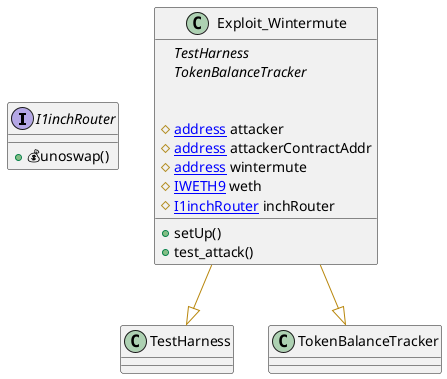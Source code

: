 @startuml

interface I1inchRouter {
    ' -- inheritance --

    ' -- usingFor --

    ' -- vars --

    ' -- methods --
	+💰unoswap()

}


class Exploit_Wintermute {
    ' -- inheritance --
	{abstract}TestHarness
	{abstract}TokenBalanceTracker

    ' -- usingFor --

    ' -- vars --
	#[[address]] attacker
	#[[address]] attackerContractAddr
	#[[address]] wintermute
	#[[IWETH9]] weth
	#[[I1inchRouter]] inchRouter

    ' -- methods --
	+setUp()
	+test_attack()

}
' -- inheritance / usingFor --
Exploit_Wintermute --[#DarkGoldenRod]|> TestHarness
Exploit_Wintermute --[#DarkGoldenRod]|> TokenBalanceTracker

@enduml